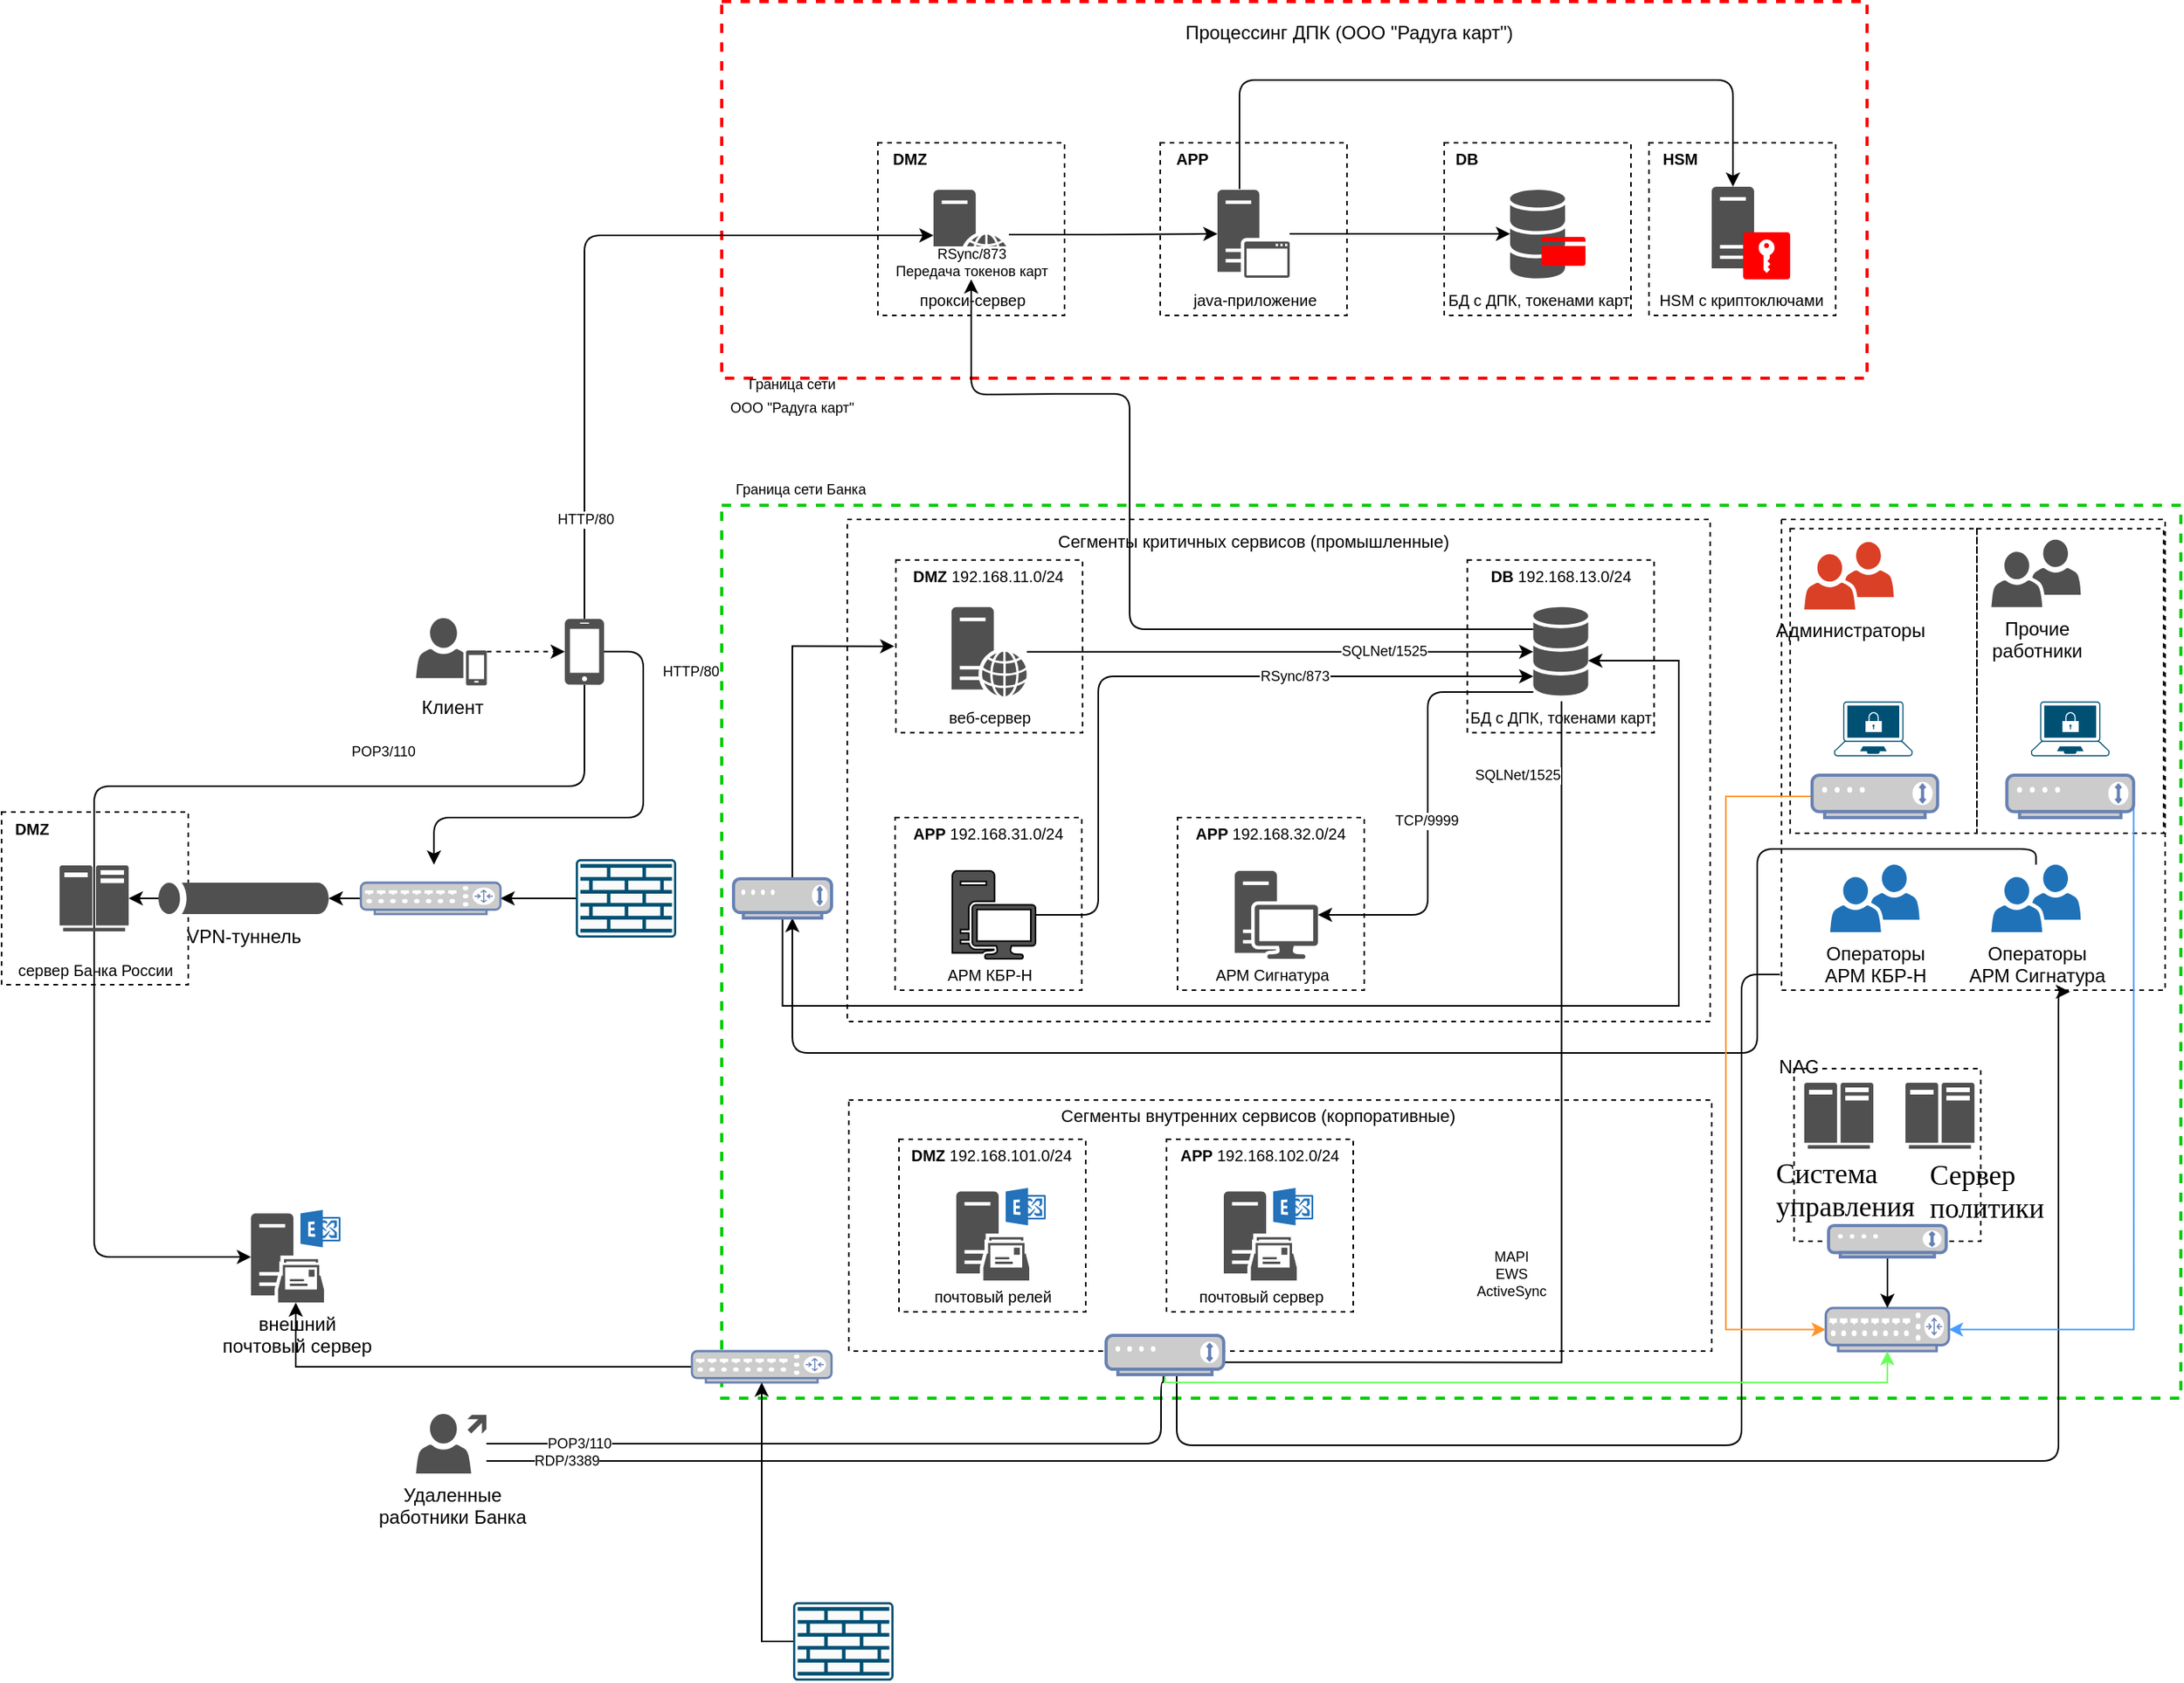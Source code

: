 <mxfile version="15.5.9" type="github">
  <diagram id="C5RBs43oDa-KdzZeNtuy" name="Page-1">
    <mxGraphModel dx="3856" dy="1363" grid="1" gridSize="10" guides="1" tooltips="1" connect="1" arrows="1" fold="1" page="1" pageScale="1" pageWidth="827" pageHeight="1169" math="0" shadow="0">
      <root>
        <mxCell id="WIyWlLk6GJQsqaUBKTNV-0" />
        <mxCell id="WIyWlLk6GJQsqaUBKTNV-1" parent="WIyWlLk6GJQsqaUBKTNV-0" />
        <mxCell id="H7vkgc4rldZ32Lxg7ZXF-4" value="" style="rounded=0;whiteSpace=wrap;html=1;fillColor=none;dashed=1;strokeWidth=1;perimeterSpacing=1;strokeColor=#000000;" vertex="1" parent="WIyWlLk6GJQsqaUBKTNV-1">
          <mxGeometry x="361" y="365.82" width="119" height="194.18" as="geometry" />
        </mxCell>
        <mxCell id="H7vkgc4rldZ32Lxg7ZXF-5" value="" style="rounded=0;whiteSpace=wrap;html=1;fillColor=none;dashed=1;strokeWidth=1;perimeterSpacing=1;strokeColor=#000000;" vertex="1" parent="WIyWlLk6GJQsqaUBKTNV-1">
          <mxGeometry x="480" y="365.82" width="119" height="194.18" as="geometry" />
        </mxCell>
        <mxCell id="5QetswFkg2Cd5uMD2sd_-127" value="" style="rounded=0;whiteSpace=wrap;html=1;fillColor=none;dashed=1;strokeWidth=1;perimeterSpacing=1;strokeColor=#000000;" parent="WIyWlLk6GJQsqaUBKTNV-1" vertex="1">
          <mxGeometry x="-779" y="546.5" width="119" height="110" as="geometry" />
        </mxCell>
        <mxCell id="5QetswFkg2Cd5uMD2sd_-2" value="" style="rounded=0;whiteSpace=wrap;html=1;fillColor=none;dashed=1;strokeWidth=2;perimeterSpacing=1;strokeColor=#00CC00;" parent="WIyWlLk6GJQsqaUBKTNV-1" vertex="1">
          <mxGeometry x="-320" y="351" width="930" height="569" as="geometry" />
        </mxCell>
        <mxCell id="5QetswFkg2Cd5uMD2sd_-75" value="" style="rounded=0;whiteSpace=wrap;html=1;fillColor=none;dashed=1;strokeWidth=1;perimeterSpacing=1;strokeColor=#000000;" parent="WIyWlLk6GJQsqaUBKTNV-1" vertex="1">
          <mxGeometry x="355.45" y="360" width="244.55" height="300" as="geometry" />
        </mxCell>
        <mxCell id="5QetswFkg2Cd5uMD2sd_-124" value="" style="rounded=0;whiteSpace=wrap;html=1;fillColor=none;dashed=1;strokeWidth=1;perimeterSpacing=1;strokeColor=#000000;" parent="WIyWlLk6GJQsqaUBKTNV-1" vertex="1">
          <mxGeometry x="-239" y="730" width="550" height="160" as="geometry" />
        </mxCell>
        <mxCell id="5QetswFkg2Cd5uMD2sd_-123" value="" style="rounded=0;whiteSpace=wrap;html=1;fillColor=none;dashed=1;strokeWidth=1;perimeterSpacing=1;strokeColor=#000000;" parent="WIyWlLk6GJQsqaUBKTNV-1" vertex="1">
          <mxGeometry x="-240" y="360" width="550" height="320" as="geometry" />
        </mxCell>
        <mxCell id="5QetswFkg2Cd5uMD2sd_-97" value="" style="rounded=0;whiteSpace=wrap;html=1;fillColor=none;dashed=1;strokeWidth=1;perimeterSpacing=1;strokeColor=#000000;" parent="WIyWlLk6GJQsqaUBKTNV-1" vertex="1">
          <mxGeometry x="-209.5" y="550" width="119" height="110" as="geometry" />
        </mxCell>
        <mxCell id="5QetswFkg2Cd5uMD2sd_-0" value="" style="rounded=0;whiteSpace=wrap;html=1;fillColor=none;dashed=1;strokeWidth=2;perimeterSpacing=1;strokeColor=#FF0000;" parent="WIyWlLk6GJQsqaUBKTNV-1" vertex="1">
          <mxGeometry x="-320" y="30" width="730" height="240" as="geometry" />
        </mxCell>
        <mxCell id="5QetswFkg2Cd5uMD2sd_-38" style="edgeStyle=orthogonalEdgeStyle;rounded=1;orthogonalLoop=1;jettySize=auto;html=1;startArrow=none;startFill=0;endArrow=classic;endFill=1;strokeWidth=1;" parent="WIyWlLk6GJQsqaUBKTNV-1" source="5QetswFkg2Cd5uMD2sd_-12" target="5QetswFkg2Cd5uMD2sd_-13" edge="1">
          <mxGeometry relative="1" as="geometry" />
        </mxCell>
        <mxCell id="5QetswFkg2Cd5uMD2sd_-3" value="" style="rounded=0;whiteSpace=wrap;html=1;fillColor=none;dashed=1;strokeWidth=1;perimeterSpacing=1;strokeColor=#000000;" parent="WIyWlLk6GJQsqaUBKTNV-1" vertex="1">
          <mxGeometry x="-220.5" y="120" width="119" height="110" as="geometry" />
        </mxCell>
        <mxCell id="5QetswFkg2Cd5uMD2sd_-35" style="edgeStyle=orthogonalEdgeStyle;rounded=1;orthogonalLoop=1;jettySize=auto;html=1;strokeWidth=1;" parent="WIyWlLk6GJQsqaUBKTNV-1" target="5QetswFkg2Cd5uMD2sd_-20" edge="1">
          <mxGeometry relative="1" as="geometry">
            <mxPoint x="10" y="148" as="sourcePoint" />
            <Array as="points">
              <mxPoint x="10" y="150" />
              <mxPoint x="10" y="80" />
              <mxPoint x="325" y="80" />
            </Array>
          </mxGeometry>
        </mxCell>
        <mxCell id="5QetswFkg2Cd5uMD2sd_-5" value="" style="rounded=0;whiteSpace=wrap;html=1;fillColor=none;dashed=1;strokeWidth=1;perimeterSpacing=1;strokeColor=#000000;" parent="WIyWlLk6GJQsqaUBKTNV-1" vertex="1">
          <mxGeometry x="-40.5" y="120" width="119" height="110" as="geometry" />
        </mxCell>
        <mxCell id="5QetswFkg2Cd5uMD2sd_-6" value="" style="rounded=0;whiteSpace=wrap;html=1;fillColor=none;dashed=1;strokeWidth=1;perimeterSpacing=1;strokeColor=#000000;" parent="WIyWlLk6GJQsqaUBKTNV-1" vertex="1">
          <mxGeometry x="140.5" y="120" width="119" height="110" as="geometry" />
        </mxCell>
        <mxCell id="5QetswFkg2Cd5uMD2sd_-7" value="" style="rounded=0;whiteSpace=wrap;html=1;fillColor=none;dashed=1;strokeWidth=1;perimeterSpacing=1;strokeColor=#000000;" parent="WIyWlLk6GJQsqaUBKTNV-1" vertex="1">
          <mxGeometry x="271" y="120" width="119" height="110" as="geometry" />
        </mxCell>
        <mxCell id="5QetswFkg2Cd5uMD2sd_-8" value="Процессинг ДПК (ООО &quot;Радуга карт&quot;)" style="text;html=1;strokeColor=none;fillColor=none;align=center;verticalAlign=middle;whiteSpace=wrap;rounded=0;dashed=1;" parent="WIyWlLk6GJQsqaUBKTNV-1" vertex="1">
          <mxGeometry x="-80" y="40" width="320" height="20" as="geometry" />
        </mxCell>
        <mxCell id="5QetswFkg2Cd5uMD2sd_-36" style="edgeStyle=orthogonalEdgeStyle;rounded=1;orthogonalLoop=1;jettySize=auto;html=1;strokeWidth=1;startArrow=classic;startFill=1;endArrow=none;endFill=0;" parent="WIyWlLk6GJQsqaUBKTNV-1" source="5QetswFkg2Cd5uMD2sd_-11" edge="1">
          <mxGeometry relative="1" as="geometry">
            <mxPoint x="42" y="178" as="targetPoint" />
          </mxGeometry>
        </mxCell>
        <mxCell id="5QetswFkg2Cd5uMD2sd_-12" value="" style="pointerEvents=1;shadow=0;dashed=0;html=1;strokeColor=none;fillColor=#505050;labelPosition=center;verticalLabelPosition=bottom;verticalAlign=top;outlineConnect=0;align=center;shape=mxgraph.office.servers.web_server;" parent="WIyWlLk6GJQsqaUBKTNV-1" vertex="1">
          <mxGeometry x="-185" y="150" width="48" height="57" as="geometry" />
        </mxCell>
        <mxCell id="5QetswFkg2Cd5uMD2sd_-39" style="edgeStyle=orthogonalEdgeStyle;rounded=1;orthogonalLoop=1;jettySize=auto;html=1;startArrow=none;startFill=0;endArrow=classic;endFill=1;strokeWidth=1;" parent="WIyWlLk6GJQsqaUBKTNV-1" source="5QetswFkg2Cd5uMD2sd_-14" target="5QetswFkg2Cd5uMD2sd_-12" edge="1">
          <mxGeometry relative="1" as="geometry">
            <Array as="points">
              <mxPoint x="-407" y="179" />
            </Array>
          </mxGeometry>
        </mxCell>
        <mxCell id="5QetswFkg2Cd5uMD2sd_-131" value="HTTP/80" style="text;html=1;align=center;verticalAlign=middle;resizable=0;points=[];labelBackgroundColor=#ffffff;fontSize=9;" parent="5QetswFkg2Cd5uMD2sd_-39" vertex="1" connectable="0">
          <mxGeometry x="-0.257" y="1" relative="1" as="geometry">
            <mxPoint x="1.07" y="109.54" as="offset" />
          </mxGeometry>
        </mxCell>
        <mxCell id="5QetswFkg2Cd5uMD2sd_-89" style="edgeStyle=orthogonalEdgeStyle;rounded=1;orthogonalLoop=1;jettySize=auto;html=1;startArrow=none;startFill=0;endArrow=classic;endFill=1;strokeWidth=1;" parent="WIyWlLk6GJQsqaUBKTNV-1" source="5QetswFkg2Cd5uMD2sd_-14" target="5QetswFkg2Cd5uMD2sd_-72" edge="1">
          <mxGeometry relative="1" as="geometry">
            <Array as="points">
              <mxPoint x="-407" y="530" />
              <mxPoint x="-720" y="530" />
              <mxPoint x="-720" y="830" />
            </Array>
          </mxGeometry>
        </mxCell>
        <mxCell id="5QetswFkg2Cd5uMD2sd_-133" value="POP3/110" style="text;html=1;align=center;verticalAlign=middle;resizable=0;points=[];labelBackgroundColor=#ffffff;fontSize=9;" parent="5QetswFkg2Cd5uMD2sd_-89" vertex="1" connectable="0">
          <mxGeometry x="-0.015" y="3" relative="1" as="geometry">
            <mxPoint x="180.5" y="-28.11" as="offset" />
          </mxGeometry>
        </mxCell>
        <mxCell id="5QetswFkg2Cd5uMD2sd_-90" style="edgeStyle=orthogonalEdgeStyle;rounded=1;orthogonalLoop=1;jettySize=auto;html=1;startArrow=none;startFill=0;endArrow=classic;endFill=1;strokeWidth=1;" parent="WIyWlLk6GJQsqaUBKTNV-1" source="5QetswFkg2Cd5uMD2sd_-14" edge="1">
          <mxGeometry relative="1" as="geometry">
            <mxPoint x="-503.429" y="580" as="targetPoint" />
            <Array as="points">
              <mxPoint x="-370" y="444" />
              <mxPoint x="-370" y="550" />
              <mxPoint x="-503" y="550" />
            </Array>
          </mxGeometry>
        </mxCell>
        <mxCell id="5QetswFkg2Cd5uMD2sd_-132" value="HTTP/80" style="text;html=1;align=center;verticalAlign=middle;resizable=0;points=[];labelBackgroundColor=#ffffff;fontSize=9;" parent="5QetswFkg2Cd5uMD2sd_-90" vertex="1" connectable="0">
          <mxGeometry x="-0.745" y="3" relative="1" as="geometry">
            <mxPoint x="26.43" y="-0.5" as="offset" />
          </mxGeometry>
        </mxCell>
        <mxCell id="5QetswFkg2Cd5uMD2sd_-14" value="" style="pointerEvents=1;shadow=0;dashed=0;html=1;strokeColor=none;fillColor=#505050;labelPosition=center;verticalLabelPosition=bottom;verticalAlign=top;outlineConnect=0;align=center;shape=mxgraph.office.devices.cell_phone_iphone_standalone;" parent="WIyWlLk6GJQsqaUBKTNV-1" vertex="1">
          <mxGeometry x="-420" y="423.32" width="25" height="42" as="geometry" />
        </mxCell>
        <mxCell id="5QetswFkg2Cd5uMD2sd_-22" value="" style="group" parent="WIyWlLk6GJQsqaUBKTNV-1" vertex="1" connectable="0">
          <mxGeometry x="311" y="148" width="50" height="59" as="geometry" />
        </mxCell>
        <mxCell id="5QetswFkg2Cd5uMD2sd_-20" value="" style="pointerEvents=1;shadow=0;dashed=0;html=1;strokeColor=none;fillColor=#505050;labelPosition=center;verticalLabelPosition=bottom;verticalAlign=top;outlineConnect=0;align=center;shape=mxgraph.office.servers.server_generic;" parent="5QetswFkg2Cd5uMD2sd_-22" vertex="1">
          <mxGeometry width="27" height="52" as="geometry" />
        </mxCell>
        <mxCell id="5QetswFkg2Cd5uMD2sd_-21" value="" style="pointerEvents=1;shadow=0;dashed=0;html=1;strokeColor=none;fillColor=#FF0000;labelPosition=center;verticalLabelPosition=bottom;verticalAlign=top;outlineConnect=0;align=center;shape=mxgraph.office.security.management_role;" parent="5QetswFkg2Cd5uMD2sd_-22" vertex="1">
          <mxGeometry x="20" y="29" width="30" height="30" as="geometry" />
        </mxCell>
        <mxCell id="5QetswFkg2Cd5uMD2sd_-23" value="&lt;font style=&quot;font-size: 9px&quot;&gt;Граница сети&lt;br&gt;ООО &quot;Радуга карт&quot;&lt;/font&gt;" style="text;html=1;strokeColor=none;fillColor=none;align=center;verticalAlign=middle;whiteSpace=wrap;rounded=0;dashed=1;" parent="WIyWlLk6GJQsqaUBKTNV-1" vertex="1">
          <mxGeometry x="-350" y="260" width="150" height="40" as="geometry" />
        </mxCell>
        <mxCell id="5QetswFkg2Cd5uMD2sd_-24" value="&lt;font style=&quot;font-size: 9px&quot;&gt;Граница сети Банка&lt;br&gt;&lt;/font&gt;" style="text;html=1;strokeColor=none;fillColor=none;align=center;verticalAlign=middle;whiteSpace=wrap;rounded=0;dashed=1;" parent="WIyWlLk6GJQsqaUBKTNV-1" vertex="1">
          <mxGeometry x="-350" y="320" width="161" height="40" as="geometry" />
        </mxCell>
        <mxCell id="5QetswFkg2Cd5uMD2sd_-25" value="&lt;font style=&quot;font-size: 10px&quot;&gt;&lt;b&gt;DMZ&lt;/b&gt;&lt;/font&gt;" style="text;html=1;strokeColor=none;fillColor=none;align=center;verticalAlign=middle;whiteSpace=wrap;rounded=0;dashed=1;" parent="WIyWlLk6GJQsqaUBKTNV-1" vertex="1">
          <mxGeometry x="-221.5" y="120" width="41.5" height="20" as="geometry" />
        </mxCell>
        <mxCell id="5QetswFkg2Cd5uMD2sd_-28" value="&lt;font style=&quot;font-size: 10px&quot;&gt;&lt;b&gt;APP&lt;/b&gt;&lt;/font&gt;" style="text;html=1;strokeColor=none;fillColor=none;align=center;verticalAlign=middle;whiteSpace=wrap;rounded=0;dashed=1;" parent="WIyWlLk6GJQsqaUBKTNV-1" vertex="1">
          <mxGeometry x="-41.5" y="120" width="41.5" height="20" as="geometry" />
        </mxCell>
        <mxCell id="5QetswFkg2Cd5uMD2sd_-29" value="&lt;font style=&quot;font-size: 10px&quot;&gt;&lt;b&gt;DB&lt;/b&gt;&lt;/font&gt;" style="text;html=1;strokeColor=none;fillColor=none;align=center;verticalAlign=middle;whiteSpace=wrap;rounded=0;dashed=1;" parent="WIyWlLk6GJQsqaUBKTNV-1" vertex="1">
          <mxGeometry x="140" y="120" width="30" height="20" as="geometry" />
        </mxCell>
        <mxCell id="5QetswFkg2Cd5uMD2sd_-30" value="&lt;font style=&quot;font-size: 10px&quot;&gt;&lt;b&gt;HSM&lt;/b&gt;&lt;/font&gt;" style="text;html=1;strokeColor=none;fillColor=none;align=center;verticalAlign=middle;whiteSpace=wrap;rounded=0;dashed=1;" parent="WIyWlLk6GJQsqaUBKTNV-1" vertex="1">
          <mxGeometry x="270.5" y="120" width="39.5" height="20" as="geometry" />
        </mxCell>
        <mxCell id="5QetswFkg2Cd5uMD2sd_-31" value="&lt;span style=&quot;font-size: 10px&quot;&gt;прокси-сервер&lt;/span&gt;" style="text;html=1;strokeColor=none;fillColor=none;align=center;verticalAlign=middle;whiteSpace=wrap;rounded=0;dashed=1;" parent="WIyWlLk6GJQsqaUBKTNV-1" vertex="1">
          <mxGeometry x="-220.5" y="210" width="120" height="20" as="geometry" />
        </mxCell>
        <mxCell id="5QetswFkg2Cd5uMD2sd_-32" value="&lt;span style=&quot;font-size: 10px&quot;&gt;java-приложение&lt;/span&gt;" style="text;html=1;strokeColor=none;fillColor=none;align=center;verticalAlign=middle;whiteSpace=wrap;rounded=0;dashed=1;" parent="WIyWlLk6GJQsqaUBKTNV-1" vertex="1">
          <mxGeometry x="-40.5" y="210" width="120" height="20" as="geometry" />
        </mxCell>
        <mxCell id="5QetswFkg2Cd5uMD2sd_-33" value="&lt;span style=&quot;font-size: 10px&quot;&gt;БД с ДПК, токенами карт&lt;/span&gt;" style="text;html=1;strokeColor=none;fillColor=none;align=center;verticalAlign=middle;whiteSpace=wrap;rounded=0;dashed=1;" parent="WIyWlLk6GJQsqaUBKTNV-1" vertex="1">
          <mxGeometry x="140.5" y="210" width="120" height="20" as="geometry" />
        </mxCell>
        <mxCell id="5QetswFkg2Cd5uMD2sd_-34" value="&lt;span style=&quot;font-size: 10px&quot;&gt;HSM с криптоключами&lt;/span&gt;" style="text;html=1;strokeColor=none;fillColor=none;align=center;verticalAlign=middle;whiteSpace=wrap;rounded=0;dashed=1;" parent="WIyWlLk6GJQsqaUBKTNV-1" vertex="1">
          <mxGeometry x="270" y="210" width="120" height="20" as="geometry" />
        </mxCell>
        <mxCell id="5QetswFkg2Cd5uMD2sd_-13" value="" style="pointerEvents=1;shadow=0;dashed=0;html=1;strokeColor=none;fillColor=#505050;labelPosition=center;verticalLabelPosition=bottom;verticalAlign=top;outlineConnect=0;align=center;shape=mxgraph.office.servers.application_server;" parent="WIyWlLk6GJQsqaUBKTNV-1" vertex="1">
          <mxGeometry x="-4" y="150" width="46" height="56" as="geometry" />
        </mxCell>
        <mxCell id="5QetswFkg2Cd5uMD2sd_-41" style="edgeStyle=orthogonalEdgeStyle;rounded=1;orthogonalLoop=1;jettySize=auto;html=1;startArrow=none;startFill=0;endArrow=classic;endFill=1;strokeWidth=1;dashed=1;" parent="WIyWlLk6GJQsqaUBKTNV-1" source="5QetswFkg2Cd5uMD2sd_-135" target="5QetswFkg2Cd5uMD2sd_-14" edge="1">
          <mxGeometry relative="1" as="geometry">
            <mxPoint x="-470.0" y="444.32" as="sourcePoint" />
          </mxGeometry>
        </mxCell>
        <mxCell id="5QetswFkg2Cd5uMD2sd_-42" value="" style="rounded=0;whiteSpace=wrap;html=1;fillColor=none;dashed=1;strokeWidth=1;perimeterSpacing=1;strokeColor=#000000;" parent="WIyWlLk6GJQsqaUBKTNV-1" vertex="1">
          <mxGeometry x="155.25" y="385.82" width="119" height="110" as="geometry" />
        </mxCell>
        <mxCell id="5QetswFkg2Cd5uMD2sd_-91" style="edgeStyle=orthogonalEdgeStyle;rounded=1;orthogonalLoop=1;jettySize=auto;html=1;startArrow=classic;startFill=1;endArrow=none;endFill=0;strokeWidth=1;" parent="WIyWlLk6GJQsqaUBKTNV-1" source="5QetswFkg2Cd5uMD2sd_-43" target="5QetswFkg2Cd5uMD2sd_-47" edge="1">
          <mxGeometry relative="1" as="geometry" />
        </mxCell>
        <mxCell id="5QetswFkg2Cd5uMD2sd_-143" value="SQLNet/1525" style="text;html=1;align=center;verticalAlign=middle;resizable=0;points=[];labelBackgroundColor=#ffffff;fontSize=9;" parent="5QetswFkg2Cd5uMD2sd_-91" vertex="1" connectable="0">
          <mxGeometry x="-0.404" y="-1" relative="1" as="geometry">
            <mxPoint as="offset" />
          </mxGeometry>
        </mxCell>
        <mxCell id="5QetswFkg2Cd5uMD2sd_-92" style="edgeStyle=orthogonalEdgeStyle;rounded=1;orthogonalLoop=1;jettySize=auto;html=1;startArrow=none;startFill=0;endArrow=classic;endFill=1;strokeWidth=1;" parent="WIyWlLk6GJQsqaUBKTNV-1" target="5QetswFkg2Cd5uMD2sd_-12" edge="1">
          <mxGeometry relative="1" as="geometry">
            <Array as="points" />
            <mxPoint x="-104.55" y="280.0" as="sourcePoint" />
          </mxGeometry>
        </mxCell>
        <mxCell id="5QetswFkg2Cd5uMD2sd_-150" value="RSync/873&lt;br&gt;Передача токенов карт" style="text;html=1;align=center;verticalAlign=middle;resizable=0;points=[];labelBackgroundColor=#ffffff;fontSize=9;" parent="5QetswFkg2Cd5uMD2sd_-92" vertex="1" connectable="0">
          <mxGeometry x="0.407" y="-1" relative="1" as="geometry">
            <mxPoint x="-1" y="-50" as="offset" />
          </mxGeometry>
        </mxCell>
        <mxCell id="5QetswFkg2Cd5uMD2sd_-43" value="" style="shadow=0;dashed=0;html=1;strokeColor=none;fillColor=#505050;labelPosition=center;verticalLabelPosition=bottom;verticalAlign=top;outlineConnect=0;align=center;shape=mxgraph.office.databases.database_mini_3;" parent="WIyWlLk6GJQsqaUBKTNV-1" vertex="1">
          <mxGeometry x="197.25" y="415.82" width="35" height="57" as="geometry" />
        </mxCell>
        <mxCell id="5QetswFkg2Cd5uMD2sd_-44" value="&lt;font style=&quot;font-size: 10px&quot;&gt;&lt;b&gt;DB&lt;/b&gt; 192.168.13.0/24&lt;/font&gt;" style="text;html=1;strokeColor=none;fillColor=none;align=center;verticalAlign=middle;whiteSpace=wrap;rounded=0;dashed=1;" parent="WIyWlLk6GJQsqaUBKTNV-1" vertex="1">
          <mxGeometry x="154.75" y="385.82" width="120" height="20" as="geometry" />
        </mxCell>
        <mxCell id="H7vkgc4rldZ32Lxg7ZXF-24" style="edgeStyle=orthogonalEdgeStyle;rounded=0;orthogonalLoop=1;jettySize=auto;html=1;exitX=0.5;exitY=0;exitDx=0;exitDy=0;entryX=0.395;entryY=1.038;entryDx=0;entryDy=0;entryPerimeter=0;" edge="1" parent="WIyWlLk6GJQsqaUBKTNV-1" source="5QetswFkg2Cd5uMD2sd_-45" target="5QetswFkg2Cd5uMD2sd_-124">
          <mxGeometry relative="1" as="geometry">
            <Array as="points">
              <mxPoint x="215" y="897" />
            </Array>
          </mxGeometry>
        </mxCell>
        <mxCell id="5QetswFkg2Cd5uMD2sd_-45" value="&lt;span style=&quot;font-size: 10px&quot;&gt;БД с ДПК, токенами карт&lt;/span&gt;" style="text;html=1;strokeColor=none;fillColor=none;align=center;verticalAlign=middle;whiteSpace=wrap;rounded=0;dashed=1;" parent="WIyWlLk6GJQsqaUBKTNV-1" vertex="1">
          <mxGeometry x="155.25" y="475.82" width="120" height="20" as="geometry" />
        </mxCell>
        <mxCell id="5QetswFkg2Cd5uMD2sd_-46" value="" style="rounded=0;whiteSpace=wrap;html=1;fillColor=none;dashed=1;strokeWidth=1;perimeterSpacing=1;strokeColor=#000000;" parent="WIyWlLk6GJQsqaUBKTNV-1" vertex="1">
          <mxGeometry x="-209" y="385.82" width="119" height="110" as="geometry" />
        </mxCell>
        <mxCell id="5QetswFkg2Cd5uMD2sd_-47" value="" style="pointerEvents=1;shadow=0;dashed=0;html=1;strokeColor=none;fillColor=#505050;labelPosition=center;verticalLabelPosition=bottom;verticalAlign=top;outlineConnect=0;align=center;shape=mxgraph.office.servers.web_server;" parent="WIyWlLk6GJQsqaUBKTNV-1" vertex="1">
          <mxGeometry x="-173.5" y="415.82" width="48" height="57" as="geometry" />
        </mxCell>
        <mxCell id="5QetswFkg2Cd5uMD2sd_-48" value="&lt;font style=&quot;font-size: 10px&quot;&gt;&lt;b&gt;DMZ&lt;/b&gt; 192.168.11.0/24&lt;/font&gt;" style="text;html=1;strokeColor=none;fillColor=none;align=center;verticalAlign=middle;whiteSpace=wrap;rounded=0;dashed=1;" parent="WIyWlLk6GJQsqaUBKTNV-1" vertex="1">
          <mxGeometry x="-210" y="385.82" width="120" height="20" as="geometry" />
        </mxCell>
        <mxCell id="5QetswFkg2Cd5uMD2sd_-49" value="&lt;span style=&quot;font-size: 10px&quot;&gt;веб-сервер&lt;/span&gt;" style="text;html=1;strokeColor=none;fillColor=none;align=center;verticalAlign=middle;whiteSpace=wrap;rounded=0;dashed=1;" parent="WIyWlLk6GJQsqaUBKTNV-1" vertex="1">
          <mxGeometry x="-209" y="475.82" width="120" height="20" as="geometry" />
        </mxCell>
        <mxCell id="5QetswFkg2Cd5uMD2sd_-50" value="" style="rounded=0;whiteSpace=wrap;html=1;fillColor=none;dashed=1;strokeWidth=1;perimeterSpacing=1;strokeColor=#000000;" parent="WIyWlLk6GJQsqaUBKTNV-1" vertex="1">
          <mxGeometry x="-207" y="755" width="119" height="110" as="geometry" />
        </mxCell>
        <mxCell id="5QetswFkg2Cd5uMD2sd_-52" value="&lt;font style=&quot;font-size: 10px&quot;&gt;&lt;b&gt;DMZ&lt;/b&gt; 192.168.101.0/24&lt;/font&gt;" style="text;html=1;strokeColor=none;fillColor=none;align=center;verticalAlign=middle;whiteSpace=wrap;rounded=0;dashed=1;" parent="WIyWlLk6GJQsqaUBKTNV-1" vertex="1">
          <mxGeometry x="-208" y="755" width="120" height="20" as="geometry" />
        </mxCell>
        <mxCell id="5QetswFkg2Cd5uMD2sd_-53" value="&lt;span style=&quot;font-size: 10px&quot;&gt;почтовый релей&lt;/span&gt;" style="text;html=1;strokeColor=none;fillColor=none;align=center;verticalAlign=middle;whiteSpace=wrap;rounded=0;dashed=1;" parent="WIyWlLk6GJQsqaUBKTNV-1" vertex="1">
          <mxGeometry x="-207" y="845" width="120" height="20" as="geometry" />
        </mxCell>
        <mxCell id="5QetswFkg2Cd5uMD2sd_-63" value="" style="group" parent="WIyWlLk6GJQsqaUBKTNV-1" vertex="1" connectable="0">
          <mxGeometry x="182.5" y="150" width="48.03" height="57" as="geometry" />
        </mxCell>
        <mxCell id="5QetswFkg2Cd5uMD2sd_-11" value="" style="shadow=0;dashed=0;html=1;strokeColor=none;fillColor=#505050;labelPosition=center;verticalLabelPosition=bottom;verticalAlign=top;outlineConnect=0;align=center;shape=mxgraph.office.databases.database_mini_3;" parent="5QetswFkg2Cd5uMD2sd_-63" vertex="1">
          <mxGeometry width="35" height="57" as="geometry" />
        </mxCell>
        <mxCell id="5QetswFkg2Cd5uMD2sd_-60" value="" style="pointerEvents=1;shadow=0;dashed=0;html=1;strokeColor=none;fillColor=#FF0000;labelPosition=center;verticalLabelPosition=bottom;verticalAlign=top;outlineConnect=0;align=center;shape=mxgraph.office.concepts.credit_card;" parent="5QetswFkg2Cd5uMD2sd_-63" vertex="1">
          <mxGeometry x="20" y="30" width="28.03" height="18.35" as="geometry" />
        </mxCell>
        <mxCell id="5QetswFkg2Cd5uMD2sd_-66" value="" style="pointerEvents=1;shadow=0;dashed=0;html=1;strokeColor=none;fillColor=#505050;labelPosition=center;verticalLabelPosition=bottom;verticalAlign=top;outlineConnect=0;align=center;shape=mxgraph.office.servers.exchange_mailbox_server;labelBackgroundColor=none;" parent="WIyWlLk6GJQsqaUBKTNV-1" vertex="1">
          <mxGeometry x="-170.5" y="786" width="57" height="59" as="geometry" />
        </mxCell>
        <mxCell id="5QetswFkg2Cd5uMD2sd_-68" value="" style="rounded=0;whiteSpace=wrap;html=1;fillColor=none;dashed=1;strokeWidth=1;perimeterSpacing=1;strokeColor=#000000;" parent="WIyWlLk6GJQsqaUBKTNV-1" vertex="1">
          <mxGeometry x="-36.5" y="755" width="119" height="110" as="geometry" />
        </mxCell>
        <mxCell id="5QetswFkg2Cd5uMD2sd_-69" value="&lt;font style=&quot;font-size: 10px&quot;&gt;&lt;b&gt;APP&lt;/b&gt; 192.168.102.0/24&lt;/font&gt;" style="text;html=1;strokeColor=none;fillColor=none;align=center;verticalAlign=middle;whiteSpace=wrap;rounded=0;dashed=1;" parent="WIyWlLk6GJQsqaUBKTNV-1" vertex="1">
          <mxGeometry x="-37.5" y="755" width="120" height="20" as="geometry" />
        </mxCell>
        <mxCell id="5QetswFkg2Cd5uMD2sd_-70" value="&lt;span style=&quot;font-size: 10px&quot;&gt;почтовый сервер&lt;/span&gt;" style="text;html=1;strokeColor=none;fillColor=none;align=center;verticalAlign=middle;whiteSpace=wrap;rounded=0;dashed=1;" parent="WIyWlLk6GJQsqaUBKTNV-1" vertex="1">
          <mxGeometry x="-36.5" y="845" width="120" height="20" as="geometry" />
        </mxCell>
        <mxCell id="5QetswFkg2Cd5uMD2sd_-71" value="" style="pointerEvents=1;shadow=0;dashed=0;html=1;strokeColor=none;fillColor=#505050;labelPosition=center;verticalLabelPosition=bottom;verticalAlign=top;outlineConnect=0;align=center;shape=mxgraph.office.servers.exchange_mailbox_server;labelBackgroundColor=none;" parent="WIyWlLk6GJQsqaUBKTNV-1" vertex="1">
          <mxGeometry y="786" width="57" height="59" as="geometry" />
        </mxCell>
        <mxCell id="5QetswFkg2Cd5uMD2sd_-72" value="внешний&lt;br&gt;почтовый сервер" style="pointerEvents=1;shadow=0;dashed=0;html=1;strokeColor=none;fillColor=#505050;labelPosition=center;verticalLabelPosition=bottom;verticalAlign=top;outlineConnect=0;align=center;shape=mxgraph.office.servers.exchange_mailbox_server;labelBackgroundColor=none;" parent="WIyWlLk6GJQsqaUBKTNV-1" vertex="1">
          <mxGeometry x="-620" y="800" width="57" height="59" as="geometry" />
        </mxCell>
        <mxCell id="5QetswFkg2Cd5uMD2sd_-122" style="edgeStyle=orthogonalEdgeStyle;rounded=1;orthogonalLoop=1;jettySize=auto;html=1;startArrow=none;startFill=0;endArrow=classic;endFill=1;strokeWidth=1;" parent="WIyWlLk6GJQsqaUBKTNV-1" source="5QetswFkg2Cd5uMD2sd_-73" target="5QetswFkg2Cd5uMD2sd_-43" edge="1">
          <mxGeometry relative="1" as="geometry">
            <mxPoint x="190" y="458" as="targetPoint" />
            <Array as="points">
              <mxPoint x="-80" y="612" />
              <mxPoint x="-80" y="460" />
            </Array>
          </mxGeometry>
        </mxCell>
        <mxCell id="5QetswFkg2Cd5uMD2sd_-73" value="" style="pointerEvents=1;shadow=0;dashed=0;html=1;strokeColor=#000000;fillColor=#505050;labelPosition=center;verticalLabelPosition=bottom;verticalAlign=top;outlineConnect=0;align=center;shape=mxgraph.office.devices.workstation;labelBackgroundColor=none;" parent="WIyWlLk6GJQsqaUBKTNV-1" vertex="1">
          <mxGeometry x="-173" y="584" width="53" height="56" as="geometry" />
        </mxCell>
        <mxCell id="5QetswFkg2Cd5uMD2sd_-114" style="edgeStyle=orthogonalEdgeStyle;rounded=1;orthogonalLoop=1;jettySize=auto;html=1;entryX=0.367;entryY=1.013;entryDx=0;entryDy=0;startArrow=none;startFill=0;endArrow=classic;endFill=1;strokeWidth=1;entryPerimeter=0;" parent="WIyWlLk6GJQsqaUBKTNV-1" source="5QetswFkg2Cd5uMD2sd_-75" target="5QetswFkg2Cd5uMD2sd_-124" edge="1">
          <mxGeometry relative="1" as="geometry">
            <Array as="points">
              <mxPoint x="330" y="650" />
              <mxPoint x="330" y="950" />
              <mxPoint x="-30" y="950" />
              <mxPoint x="-30" y="893" />
            </Array>
          </mxGeometry>
        </mxCell>
        <mxCell id="5QetswFkg2Cd5uMD2sd_-140" value="MAPI&lt;br&gt;EWS&lt;br&gt;ActiveSync" style="text;html=1;align=center;verticalAlign=middle;resizable=0;points=[];labelBackgroundColor=#ffffff;fontSize=9;" parent="5QetswFkg2Cd5uMD2sd_-114" vertex="1" connectable="0">
          <mxGeometry x="0.849" y="2" relative="1" as="geometry">
            <mxPoint x="214.37" y="-102" as="offset" />
          </mxGeometry>
        </mxCell>
        <mxCell id="5QetswFkg2Cd5uMD2sd_-80" value="Администраторы" style="pointerEvents=1;shadow=0;dashed=0;html=1;strokeColor=none;fillColor=#505050;labelPosition=center;verticalLabelPosition=bottom;verticalAlign=top;outlineConnect=0;align=center;shape=mxgraph.office.users.users_two;fillColor=#DA4026;labelBackgroundColor=none;" parent="WIyWlLk6GJQsqaUBKTNV-1" vertex="1">
          <mxGeometry x="370" y="374.32" width="57" height="43" as="geometry" />
        </mxCell>
        <mxCell id="5QetswFkg2Cd5uMD2sd_-83" value="Прочие&lt;br&gt;работники" style="pointerEvents=1;shadow=0;dashed=0;html=1;strokeColor=none;fillColor=#505050;labelPosition=center;verticalLabelPosition=bottom;verticalAlign=top;outlineConnect=0;align=center;shape=mxgraph.office.users.users_two;labelBackgroundColor=none;" parent="WIyWlLk6GJQsqaUBKTNV-1" vertex="1">
          <mxGeometry x="489.23" y="372.82" width="57" height="43" as="geometry" />
        </mxCell>
        <mxCell id="5QetswFkg2Cd5uMD2sd_-84" value="Операторы&lt;br&gt;АРМ КБР-Н" style="pointerEvents=1;shadow=0;dashed=0;html=1;strokeColor=none;fillColor=#505050;labelPosition=center;verticalLabelPosition=bottom;verticalAlign=top;outlineConnect=0;align=center;shape=mxgraph.office.users.users_two;fillColor=#2072B8;labelBackgroundColor=none;" parent="WIyWlLk6GJQsqaUBKTNV-1" vertex="1">
          <mxGeometry x="386.45" y="580" width="57" height="43" as="geometry" />
        </mxCell>
        <mxCell id="5QetswFkg2Cd5uMD2sd_-119" style="edgeStyle=orthogonalEdgeStyle;rounded=1;orthogonalLoop=1;jettySize=auto;html=1;startArrow=none;startFill=0;endArrow=classic;endFill=1;strokeWidth=1;" parent="WIyWlLk6GJQsqaUBKTNV-1" source="5QetswFkg2Cd5uMD2sd_-86" target="H7vkgc4rldZ32Lxg7ZXF-38" edge="1">
          <mxGeometry relative="1" as="geometry">
            <mxPoint x="240" y="437.647" as="targetPoint" />
            <Array as="points">
              <mxPoint x="518" y="570" />
              <mxPoint x="340" y="570" />
              <mxPoint x="340" y="700" />
              <mxPoint x="-275" y="700" />
            </Array>
          </mxGeometry>
        </mxCell>
        <mxCell id="5QetswFkg2Cd5uMD2sd_-137" value="SQLNet/1525" style="text;html=1;align=center;verticalAlign=middle;resizable=0;points=[];labelBackgroundColor=#ffffff;fontSize=9;" parent="5QetswFkg2Cd5uMD2sd_-119" vertex="1" connectable="0">
          <mxGeometry x="-0.721" relative="1" as="geometry">
            <mxPoint x="-199" y="-47" as="offset" />
          </mxGeometry>
        </mxCell>
        <mxCell id="5QetswFkg2Cd5uMD2sd_-86" value="Операторы&lt;br&gt;АРМ Сигнатура" style="pointerEvents=1;shadow=0;dashed=0;html=1;strokeColor=none;fillColor=#505050;labelPosition=center;verticalLabelPosition=bottom;verticalAlign=top;outlineConnect=0;align=center;shape=mxgraph.office.users.users_two;fillColor=#2072B8;labelBackgroundColor=none;" parent="WIyWlLk6GJQsqaUBKTNV-1" vertex="1">
          <mxGeometry x="489.23" y="580" width="57" height="43" as="geometry" />
        </mxCell>
        <mxCell id="5QetswFkg2Cd5uMD2sd_-96" style="edgeStyle=orthogonalEdgeStyle;rounded=1;orthogonalLoop=1;jettySize=auto;html=1;entryX=0.75;entryY=1;entryDx=0;entryDy=0;startArrow=none;startFill=0;endArrow=classic;endFill=1;strokeWidth=1;" parent="WIyWlLk6GJQsqaUBKTNV-1" source="5QetswFkg2Cd5uMD2sd_-95" target="5QetswFkg2Cd5uMD2sd_-75" edge="1">
          <mxGeometry relative="1" as="geometry">
            <Array as="points">
              <mxPoint x="532" y="960" />
            </Array>
          </mxGeometry>
        </mxCell>
        <mxCell id="5QetswFkg2Cd5uMD2sd_-139" value="RDP/3389" style="text;html=1;align=center;verticalAlign=middle;resizable=0;points=[];labelBackgroundColor=#ffffff;fontSize=9;" parent="5QetswFkg2Cd5uMD2sd_-96" vertex="1" connectable="0">
          <mxGeometry x="-0.961" y="2" relative="1" as="geometry">
            <mxPoint x="25" y="2" as="offset" />
          </mxGeometry>
        </mxCell>
        <mxCell id="5QetswFkg2Cd5uMD2sd_-145" style="edgeStyle=orthogonalEdgeStyle;rounded=1;orthogonalLoop=1;jettySize=auto;html=1;startArrow=none;startFill=0;endArrow=classic;endFill=1;strokeWidth=1;fontSize=9;entryX=0.365;entryY=1.011;entryDx=0;entryDy=0;entryPerimeter=0;" parent="WIyWlLk6GJQsqaUBKTNV-1" source="5QetswFkg2Cd5uMD2sd_-95" target="5QetswFkg2Cd5uMD2sd_-124" edge="1">
          <mxGeometry relative="1" as="geometry">
            <Array as="points">
              <mxPoint x="-40" y="949" />
              <mxPoint x="-40" y="910" />
              <mxPoint x="-38" y="910" />
            </Array>
            <mxPoint x="-40" y="961.667" as="targetPoint" />
          </mxGeometry>
        </mxCell>
        <mxCell id="5QetswFkg2Cd5uMD2sd_-146" value="POP3/110" style="text;html=1;align=center;verticalAlign=middle;resizable=0;points=[];labelBackgroundColor=#ffffff;fontSize=9;" parent="5QetswFkg2Cd5uMD2sd_-145" vertex="1" connectable="0">
          <mxGeometry x="-0.277" y="2" relative="1" as="geometry">
            <mxPoint x="-118" y="2" as="offset" />
          </mxGeometry>
        </mxCell>
        <mxCell id="5QetswFkg2Cd5uMD2sd_-95" value="Удаленные&lt;br&gt;работники Банка" style="pointerEvents=1;shadow=0;dashed=0;html=1;strokeColor=none;fillColor=#505050;labelPosition=center;verticalLabelPosition=bottom;verticalAlign=top;outlineConnect=0;align=center;shape=mxgraph.office.users.user_external;labelBackgroundColor=none;" parent="WIyWlLk6GJQsqaUBKTNV-1" vertex="1">
          <mxGeometry x="-514.84" y="930" width="44.84" height="38" as="geometry" />
        </mxCell>
        <mxCell id="5QetswFkg2Cd5uMD2sd_-98" value="&lt;font style=&quot;font-size: 10px&quot;&gt;&lt;b&gt;APP&lt;/b&gt; 192.168.31.0/24&lt;/font&gt;" style="text;html=1;strokeColor=none;fillColor=none;align=center;verticalAlign=middle;whiteSpace=wrap;rounded=0;dashed=1;" parent="WIyWlLk6GJQsqaUBKTNV-1" vertex="1">
          <mxGeometry x="-210.5" y="550" width="120" height="20" as="geometry" />
        </mxCell>
        <mxCell id="5QetswFkg2Cd5uMD2sd_-99" value="&lt;span style=&quot;font-size: 10px&quot;&gt;АРМ КБР-Н&lt;/span&gt;" style="text;html=1;strokeColor=none;fillColor=none;align=center;verticalAlign=middle;whiteSpace=wrap;rounded=0;dashed=1;" parent="WIyWlLk6GJQsqaUBKTNV-1" vertex="1">
          <mxGeometry x="-209.5" y="640" width="120" height="20" as="geometry" />
        </mxCell>
        <mxCell id="5QetswFkg2Cd5uMD2sd_-120" style="edgeStyle=orthogonalEdgeStyle;rounded=1;orthogonalLoop=1;jettySize=auto;html=1;startArrow=classic;startFill=1;endArrow=none;endFill=0;strokeWidth=1;" parent="WIyWlLk6GJQsqaUBKTNV-1" source="5QetswFkg2Cd5uMD2sd_-107" target="5QetswFkg2Cd5uMD2sd_-43" edge="1">
          <mxGeometry relative="1" as="geometry">
            <Array as="points">
              <mxPoint x="130" y="612" />
              <mxPoint x="130" y="470" />
            </Array>
          </mxGeometry>
        </mxCell>
        <mxCell id="5QetswFkg2Cd5uMD2sd_-138" value="RSync/873" style="text;html=1;align=center;verticalAlign=middle;resizable=0;points=[];labelBackgroundColor=#ffffff;fontSize=9;" parent="5QetswFkg2Cd5uMD2sd_-120" vertex="1" connectable="0">
          <mxGeometry x="-0.22" y="4" relative="1" as="geometry">
            <mxPoint x="-81" y="-113" as="offset" />
          </mxGeometry>
        </mxCell>
        <mxCell id="5QetswFkg2Cd5uMD2sd_-148" value="TCP/9999" style="text;html=1;align=center;verticalAlign=middle;resizable=0;points=[];labelBackgroundColor=#ffffff;fontSize=9;" parent="5QetswFkg2Cd5uMD2sd_-120" vertex="1" connectable="0">
          <mxGeometry x="-0.069" y="1" relative="1" as="geometry">
            <mxPoint as="offset" />
          </mxGeometry>
        </mxCell>
        <mxCell id="5QetswFkg2Cd5uMD2sd_-106" value="" style="rounded=0;whiteSpace=wrap;html=1;fillColor=none;dashed=1;strokeWidth=1;perimeterSpacing=1;strokeColor=#000000;" parent="WIyWlLk6GJQsqaUBKTNV-1" vertex="1">
          <mxGeometry x="-29.5" y="550" width="119" height="110" as="geometry" />
        </mxCell>
        <mxCell id="5QetswFkg2Cd5uMD2sd_-107" value="" style="pointerEvents=1;shadow=0;dashed=0;html=1;strokeColor=none;fillColor=#505050;labelPosition=center;verticalLabelPosition=bottom;verticalAlign=top;outlineConnect=0;align=center;shape=mxgraph.office.devices.workstation;labelBackgroundColor=none;" parent="WIyWlLk6GJQsqaUBKTNV-1" vertex="1">
          <mxGeometry x="7" y="584" width="53" height="56" as="geometry" />
        </mxCell>
        <mxCell id="5QetswFkg2Cd5uMD2sd_-108" value="&lt;font style=&quot;font-size: 10px&quot;&gt;&lt;b&gt;APP&lt;/b&gt; 192.168.32.0/24&lt;/font&gt;" style="text;html=1;strokeColor=none;fillColor=none;align=center;verticalAlign=middle;whiteSpace=wrap;rounded=0;dashed=1;" parent="WIyWlLk6GJQsqaUBKTNV-1" vertex="1">
          <mxGeometry x="-30.5" y="550" width="120" height="20" as="geometry" />
        </mxCell>
        <mxCell id="5QetswFkg2Cd5uMD2sd_-109" value="&lt;span style=&quot;font-size: 10px&quot;&gt;АРМ Сигнатура&lt;/span&gt;" style="text;html=1;strokeColor=none;fillColor=none;align=center;verticalAlign=middle;whiteSpace=wrap;rounded=0;dashed=1;" parent="WIyWlLk6GJQsqaUBKTNV-1" vertex="1">
          <mxGeometry x="-29.5" y="640" width="120" height="20" as="geometry" />
        </mxCell>
        <mxCell id="5QetswFkg2Cd5uMD2sd_-111" value="" style="pointerEvents=1;shadow=0;dashed=0;html=1;strokeColor=none;fillColor=#505050;labelPosition=center;verticalLabelPosition=bottom;verticalAlign=top;outlineConnect=0;align=center;shape=mxgraph.office.servers.mainframe_host;labelBackgroundColor=none;" parent="WIyWlLk6GJQsqaUBKTNV-1" vertex="1">
          <mxGeometry x="-742" y="580.5" width="44" height="42" as="geometry" />
        </mxCell>
        <mxCell id="5QetswFkg2Cd5uMD2sd_-113" style="edgeStyle=orthogonalEdgeStyle;rounded=1;orthogonalLoop=1;jettySize=auto;html=1;startArrow=none;startFill=0;endArrow=classic;endFill=1;strokeWidth=1;" parent="WIyWlLk6GJQsqaUBKTNV-1" source="5QetswFkg2Cd5uMD2sd_-110" target="5QetswFkg2Cd5uMD2sd_-111" edge="1">
          <mxGeometry relative="1" as="geometry" />
        </mxCell>
        <mxCell id="5QetswFkg2Cd5uMD2sd_-110" value="VPN-туннель" style="pointerEvents=1;shadow=0;dashed=0;html=1;strokeColor=none;fillColor=#505050;labelPosition=center;verticalLabelPosition=bottom;verticalAlign=top;outlineConnect=0;align=center;shape=mxgraph.office.servers.tunnel_straight;labelBackgroundColor=none;" parent="WIyWlLk6GJQsqaUBKTNV-1" vertex="1">
          <mxGeometry x="-679" y="591.5" width="108.5" height="20" as="geometry" />
        </mxCell>
        <mxCell id="5QetswFkg2Cd5uMD2sd_-125" value="&lt;span style=&quot;font-size: 11px&quot;&gt;Сегменты критичных сервисов (промышленные)&lt;/span&gt;" style="text;html=1;strokeColor=none;fillColor=none;align=center;verticalAlign=middle;whiteSpace=wrap;rounded=0;dashed=1;" parent="WIyWlLk6GJQsqaUBKTNV-1" vertex="1">
          <mxGeometry x="-141" y="363.5" width="320" height="20" as="geometry" />
        </mxCell>
        <mxCell id="5QetswFkg2Cd5uMD2sd_-126" value="&lt;span style=&quot;font-size: 11px&quot;&gt;Сегменты внутренних сервисов (корпоративные)&lt;/span&gt;" style="text;html=1;strokeColor=none;fillColor=none;align=center;verticalAlign=middle;whiteSpace=wrap;rounded=0;dashed=1;" parent="WIyWlLk6GJQsqaUBKTNV-1" vertex="1">
          <mxGeometry x="-138" y="730" width="320" height="20" as="geometry" />
        </mxCell>
        <mxCell id="5QetswFkg2Cd5uMD2sd_-128" value="&lt;font style=&quot;font-size: 10px&quot;&gt;&lt;b&gt;DMZ&lt;/b&gt;&lt;/font&gt;" style="text;html=1;strokeColor=none;fillColor=none;align=center;verticalAlign=middle;whiteSpace=wrap;rounded=0;dashed=1;" parent="WIyWlLk6GJQsqaUBKTNV-1" vertex="1">
          <mxGeometry x="-780" y="546.5" width="41" height="20" as="geometry" />
        </mxCell>
        <mxCell id="5QetswFkg2Cd5uMD2sd_-129" value="&lt;span style=&quot;font-size: 10px&quot;&gt;сервер Банка России&lt;/span&gt;" style="text;html=1;strokeColor=none;fillColor=none;align=center;verticalAlign=middle;whiteSpace=wrap;rounded=0;dashed=1;" parent="WIyWlLk6GJQsqaUBKTNV-1" vertex="1">
          <mxGeometry x="-779" y="636.5" width="120" height="20" as="geometry" />
        </mxCell>
        <mxCell id="5QetswFkg2Cd5uMD2sd_-135" value="Клиент" style="pointerEvents=1;shadow=0;dashed=0;html=1;strokeColor=none;fillColor=#505050;labelPosition=center;verticalLabelPosition=bottom;verticalAlign=top;outlineConnect=0;align=center;shape=mxgraph.office.users.mobile_user;labelBackgroundColor=none;" parent="WIyWlLk6GJQsqaUBKTNV-1" vertex="1">
          <mxGeometry x="-514.84" y="422.91" width="45.11" height="42.82" as="geometry" />
        </mxCell>
        <mxCell id="H7vkgc4rldZ32Lxg7ZXF-0" value="" style="rounded=0;whiteSpace=wrap;html=1;fillColor=none;dashed=1;strokeWidth=1;perimeterSpacing=1;strokeColor=#000000;" vertex="1" parent="WIyWlLk6GJQsqaUBKTNV-1">
          <mxGeometry x="363.45" y="710" width="119" height="110" as="geometry" />
        </mxCell>
        <mxCell id="H7vkgc4rldZ32Lxg7ZXF-1" value="" style="pointerEvents=1;shadow=0;dashed=0;html=1;strokeColor=none;fillColor=#505050;labelPosition=center;verticalLabelPosition=bottom;verticalAlign=top;outlineConnect=0;align=center;shape=mxgraph.office.servers.mainframe_host;labelBackgroundColor=none;" vertex="1" parent="WIyWlLk6GJQsqaUBKTNV-1">
          <mxGeometry x="370.0" y="719" width="44" height="42" as="geometry" />
        </mxCell>
        <mxCell id="H7vkgc4rldZ32Lxg7ZXF-3" value="" style="pointerEvents=1;shadow=0;dashed=0;html=1;strokeColor=none;fillColor=#505050;labelPosition=center;verticalLabelPosition=bottom;verticalAlign=top;outlineConnect=0;align=center;shape=mxgraph.office.servers.mainframe_host;labelBackgroundColor=none;" vertex="1" parent="WIyWlLk6GJQsqaUBKTNV-1">
          <mxGeometry x="434.45" y="719" width="44" height="42" as="geometry" />
        </mxCell>
        <mxCell id="H7vkgc4rldZ32Lxg7ZXF-7" value="" style="fontColor=#0066CC;verticalAlign=top;verticalLabelPosition=bottom;labelPosition=center;align=center;html=1;outlineConnect=0;fillColor=#CCCCCC;strokeColor=#6881B3;gradientColor=none;gradientDirection=north;strokeWidth=2;shape=mxgraph.networks.router;" vertex="1" parent="WIyWlLk6GJQsqaUBKTNV-1">
          <mxGeometry x="383.72" y="862.5" width="78.45" height="27.5" as="geometry" />
        </mxCell>
        <mxCell id="H7vkgc4rldZ32Lxg7ZXF-8" value="" style="points=[[0.13,0.02,0],[0.5,0,0],[0.87,0.02,0],[0.885,0.4,0],[0.985,0.985,0],[0.5,1,0],[0.015,0.985,0],[0.115,0.4,0]];verticalLabelPosition=bottom;sketch=0;html=1;verticalAlign=top;aspect=fixed;align=center;pointerEvents=1;shape=mxgraph.cisco19.secure_endpoints;fillColor=#005073;strokeColor=none;" vertex="1" parent="WIyWlLk6GJQsqaUBKTNV-1">
          <mxGeometry x="389" y="476" width="50" height="35" as="geometry" />
        </mxCell>
        <mxCell id="H7vkgc4rldZ32Lxg7ZXF-9" value="" style="points=[[0.13,0.02,0],[0.5,0,0],[0.87,0.02,0],[0.885,0.4,0],[0.985,0.985,0],[0.5,1,0],[0.015,0.985,0],[0.115,0.4,0]];verticalLabelPosition=bottom;sketch=0;html=1;verticalAlign=top;aspect=fixed;align=center;pointerEvents=1;shape=mxgraph.cisco19.secure_endpoints;fillColor=#005073;strokeColor=none;" vertex="1" parent="WIyWlLk6GJQsqaUBKTNV-1">
          <mxGeometry x="514.5" y="476" width="50" height="35" as="geometry" />
        </mxCell>
        <mxCell id="H7vkgc4rldZ32Lxg7ZXF-61" style="edgeStyle=orthogonalEdgeStyle;rounded=0;orthogonalLoop=1;jettySize=auto;html=1;entryX=0;entryY=0.5;entryDx=0;entryDy=0;entryPerimeter=0;strokeColor=#FF9429;" edge="1" parent="WIyWlLk6GJQsqaUBKTNV-1" source="H7vkgc4rldZ32Lxg7ZXF-10" target="H7vkgc4rldZ32Lxg7ZXF-7">
          <mxGeometry relative="1" as="geometry">
            <Array as="points">
              <mxPoint x="320" y="537" />
              <mxPoint x="320" y="876" />
            </Array>
          </mxGeometry>
        </mxCell>
        <mxCell id="H7vkgc4rldZ32Lxg7ZXF-10" value="" style="fontColor=#0066CC;verticalAlign=top;verticalLabelPosition=bottom;labelPosition=center;align=center;html=1;outlineConnect=0;fillColor=#CCCCCC;strokeColor=#6881B3;gradientColor=none;gradientDirection=north;strokeWidth=2;shape=mxgraph.networks.modem;" vertex="1" parent="WIyWlLk6GJQsqaUBKTNV-1">
          <mxGeometry x="374.95" y="523" width="80" height="27" as="geometry" />
        </mxCell>
        <mxCell id="H7vkgc4rldZ32Lxg7ZXF-60" style="edgeStyle=orthogonalEdgeStyle;rounded=0;orthogonalLoop=1;jettySize=auto;html=1;entryX=1;entryY=0.5;entryDx=0;entryDy=0;entryPerimeter=0;strokeColor=#479DFF;" edge="1" parent="WIyWlLk6GJQsqaUBKTNV-1" source="H7vkgc4rldZ32Lxg7ZXF-11" target="H7vkgc4rldZ32Lxg7ZXF-7">
          <mxGeometry relative="1" as="geometry">
            <Array as="points">
              <mxPoint x="580" y="876" />
            </Array>
          </mxGeometry>
        </mxCell>
        <mxCell id="H7vkgc4rldZ32Lxg7ZXF-11" value="" style="fontColor=#0066CC;verticalAlign=top;verticalLabelPosition=bottom;labelPosition=center;align=center;html=1;outlineConnect=0;fillColor=#CCCCCC;strokeColor=#6881B3;gradientColor=none;gradientDirection=north;strokeWidth=2;shape=mxgraph.networks.modem;" vertex="1" parent="WIyWlLk6GJQsqaUBKTNV-1">
          <mxGeometry x="499.11" y="523" width="80.77" height="27" as="geometry" />
        </mxCell>
        <mxCell id="H7vkgc4rldZ32Lxg7ZXF-58" value="" style="edgeStyle=orthogonalEdgeStyle;rounded=0;orthogonalLoop=1;jettySize=auto;html=1;" edge="1" parent="WIyWlLk6GJQsqaUBKTNV-1" source="H7vkgc4rldZ32Lxg7ZXF-12" target="H7vkgc4rldZ32Lxg7ZXF-7">
          <mxGeometry relative="1" as="geometry" />
        </mxCell>
        <mxCell id="H7vkgc4rldZ32Lxg7ZXF-12" value="" style="fontColor=#0066CC;verticalAlign=top;verticalLabelPosition=bottom;labelPosition=center;align=center;html=1;outlineConnect=0;fillColor=#CCCCCC;strokeColor=#6881B3;gradientColor=none;gradientDirection=north;strokeWidth=2;shape=mxgraph.networks.modem;" vertex="1" parent="WIyWlLk6GJQsqaUBKTNV-1">
          <mxGeometry x="385.47" y="810" width="74.95" height="20" as="geometry" />
        </mxCell>
        <mxCell id="H7vkgc4rldZ32Lxg7ZXF-62" style="edgeStyle=orthogonalEdgeStyle;rounded=0;orthogonalLoop=1;jettySize=auto;html=1;entryX=0.5;entryY=1;entryDx=0;entryDy=0;entryPerimeter=0;strokeColor=#68FF57;" edge="1" parent="WIyWlLk6GJQsqaUBKTNV-1" source="H7vkgc4rldZ32Lxg7ZXF-25" target="H7vkgc4rldZ32Lxg7ZXF-7">
          <mxGeometry relative="1" as="geometry">
            <Array as="points">
              <mxPoint x="-37" y="910" />
              <mxPoint x="423" y="910" />
            </Array>
          </mxGeometry>
        </mxCell>
        <mxCell id="H7vkgc4rldZ32Lxg7ZXF-25" value="" style="fontColor=#0066CC;verticalAlign=top;verticalLabelPosition=bottom;labelPosition=center;align=center;html=1;outlineConnect=0;fillColor=#CCCCCC;strokeColor=#6881B3;gradientColor=none;gradientDirection=north;strokeWidth=2;shape=mxgraph.networks.modem;" vertex="1" parent="WIyWlLk6GJQsqaUBKTNV-1">
          <mxGeometry x="-75" y="880" width="74.95" height="25" as="geometry" />
        </mxCell>
        <mxCell id="H7vkgc4rldZ32Lxg7ZXF-34" style="edgeStyle=orthogonalEdgeStyle;rounded=0;orthogonalLoop=1;jettySize=auto;html=1;" edge="1" parent="WIyWlLk6GJQsqaUBKTNV-1" source="H7vkgc4rldZ32Lxg7ZXF-30" target="5QetswFkg2Cd5uMD2sd_-72">
          <mxGeometry relative="1" as="geometry" />
        </mxCell>
        <mxCell id="H7vkgc4rldZ32Lxg7ZXF-30" value="" style="fontColor=#0066CC;verticalAlign=top;verticalLabelPosition=bottom;labelPosition=center;align=center;html=1;outlineConnect=0;fillColor=#CCCCCC;strokeColor=#6881B3;gradientColor=none;gradientDirection=north;strokeWidth=2;shape=mxgraph.networks.router;" vertex="1" parent="WIyWlLk6GJQsqaUBKTNV-1">
          <mxGeometry x="-339" y="890" width="89" height="20" as="geometry" />
        </mxCell>
        <mxCell id="H7vkgc4rldZ32Lxg7ZXF-33" style="edgeStyle=orthogonalEdgeStyle;rounded=0;orthogonalLoop=1;jettySize=auto;html=1;exitX=0;exitY=0.5;exitDx=0;exitDy=0;exitPerimeter=0;" edge="1" parent="WIyWlLk6GJQsqaUBKTNV-1" source="H7vkgc4rldZ32Lxg7ZXF-31" target="H7vkgc4rldZ32Lxg7ZXF-30">
          <mxGeometry relative="1" as="geometry" />
        </mxCell>
        <mxCell id="H7vkgc4rldZ32Lxg7ZXF-31" value="" style="sketch=0;points=[[0.015,0.015,0],[0.985,0.015,0],[0.985,0.985,0],[0.015,0.985,0],[0.25,0,0],[0.5,0,0],[0.75,0,0],[1,0.25,0],[1,0.5,0],[1,0.75,0],[0.75,1,0],[0.5,1,0],[0.25,1,0],[0,0.75,0],[0,0.5,0],[0,0.25,0]];verticalLabelPosition=bottom;html=1;verticalAlign=top;aspect=fixed;align=center;pointerEvents=1;shape=mxgraph.cisco19.rect;prIcon=firewall;fillColor=#FAFAFA;strokeColor=#005073;" vertex="1" parent="WIyWlLk6GJQsqaUBKTNV-1">
          <mxGeometry x="-274.5" y="1050" width="64" height="50" as="geometry" />
        </mxCell>
        <mxCell id="H7vkgc4rldZ32Lxg7ZXF-44" style="edgeStyle=orthogonalEdgeStyle;rounded=0;orthogonalLoop=1;jettySize=auto;html=1;entryX=0;entryY=0.5;entryDx=0;entryDy=0;" edge="1" parent="WIyWlLk6GJQsqaUBKTNV-1" source="H7vkgc4rldZ32Lxg7ZXF-38" target="5QetswFkg2Cd5uMD2sd_-46">
          <mxGeometry relative="1" as="geometry">
            <Array as="points">
              <mxPoint x="-275" y="441" />
            </Array>
          </mxGeometry>
        </mxCell>
        <mxCell id="H7vkgc4rldZ32Lxg7ZXF-52" style="edgeStyle=orthogonalEdgeStyle;rounded=0;orthogonalLoop=1;jettySize=auto;html=1;" edge="1" parent="WIyWlLk6GJQsqaUBKTNV-1" source="H7vkgc4rldZ32Lxg7ZXF-38" target="5QetswFkg2Cd5uMD2sd_-43">
          <mxGeometry relative="1" as="geometry">
            <Array as="points">
              <mxPoint x="-281" y="670" />
              <mxPoint x="290" y="670" />
              <mxPoint x="290" y="450" />
            </Array>
          </mxGeometry>
        </mxCell>
        <mxCell id="H7vkgc4rldZ32Lxg7ZXF-38" value="" style="fontColor=#0066CC;verticalAlign=top;verticalLabelPosition=bottom;labelPosition=center;align=center;html=1;outlineConnect=0;fillColor=#CCCCCC;strokeColor=#6881B3;gradientColor=none;gradientDirection=north;strokeWidth=2;shape=mxgraph.networks.modem;" vertex="1" parent="WIyWlLk6GJQsqaUBKTNV-1">
          <mxGeometry x="-312.47" y="589" width="62.47" height="25" as="geometry" />
        </mxCell>
        <mxCell id="H7vkgc4rldZ32Lxg7ZXF-40" style="edgeStyle=orthogonalEdgeStyle;rounded=0;orthogonalLoop=1;jettySize=auto;html=1;exitX=0;exitY=0.5;exitDx=0;exitDy=0;exitPerimeter=0;" edge="1" parent="WIyWlLk6GJQsqaUBKTNV-1" source="H7vkgc4rldZ32Lxg7ZXF-41" target="H7vkgc4rldZ32Lxg7ZXF-39">
          <mxGeometry relative="1" as="geometry" />
        </mxCell>
        <mxCell id="H7vkgc4rldZ32Lxg7ZXF-41" value="" style="sketch=0;points=[[0.015,0.015,0],[0.985,0.015,0],[0.985,0.985,0],[0.015,0.985,0],[0.25,0,0],[0.5,0,0],[0.75,0,0],[1,0.25,0],[1,0.5,0],[1,0.75,0],[0.75,1,0],[0.5,1,0],[0.25,1,0],[0,0.75,0],[0,0.5,0],[0,0.25,0]];verticalLabelPosition=bottom;html=1;verticalAlign=top;aspect=fixed;align=center;pointerEvents=1;shape=mxgraph.cisco19.rect;prIcon=firewall;fillColor=#FAFAFA;strokeColor=#005073;" vertex="1" parent="WIyWlLk6GJQsqaUBKTNV-1">
          <mxGeometry x="-413" y="576.5" width="64" height="50" as="geometry" />
        </mxCell>
        <mxCell id="H7vkgc4rldZ32Lxg7ZXF-43" style="edgeStyle=orthogonalEdgeStyle;rounded=0;orthogonalLoop=1;jettySize=auto;html=1;exitX=0;exitY=0.5;exitDx=0;exitDy=0;exitPerimeter=0;" edge="1" parent="WIyWlLk6GJQsqaUBKTNV-1" source="H7vkgc4rldZ32Lxg7ZXF-39" target="5QetswFkg2Cd5uMD2sd_-110">
          <mxGeometry relative="1" as="geometry" />
        </mxCell>
        <mxCell id="H7vkgc4rldZ32Lxg7ZXF-39" value="" style="fontColor=#0066CC;verticalAlign=top;verticalLabelPosition=bottom;labelPosition=center;align=center;html=1;outlineConnect=0;fillColor=#CCCCCC;strokeColor=#6881B3;gradientColor=none;gradientDirection=north;strokeWidth=2;shape=mxgraph.networks.router;" vertex="1" parent="WIyWlLk6GJQsqaUBKTNV-1">
          <mxGeometry x="-550" y="591.5" width="89" height="20" as="geometry" />
        </mxCell>
        <mxCell id="H7vkgc4rldZ32Lxg7ZXF-49" value="" style="edgeStyle=orthogonalEdgeStyle;rounded=1;orthogonalLoop=1;jettySize=auto;html=1;startArrow=none;startFill=0;endArrow=none;endFill=1;strokeWidth=1;" edge="1" parent="WIyWlLk6GJQsqaUBKTNV-1" source="5QetswFkg2Cd5uMD2sd_-43">
          <mxGeometry relative="1" as="geometry">
            <Array as="points">
              <mxPoint x="-60" y="430" />
            </Array>
            <mxPoint x="197.25" y="430.034" as="sourcePoint" />
            <mxPoint x="-110" y="280" as="targetPoint" />
          </mxGeometry>
        </mxCell>
        <mxCell id="H7vkgc4rldZ32Lxg7ZXF-53" value="&lt;span style=&quot;font-size: 13.5pt ; line-height: 115% ; font-family: &amp;quot;calibri&amp;quot; , &amp;quot;sans-serif&amp;quot; ; color: black&quot;&gt;Система управления &lt;/span&gt;" style="text;whiteSpace=wrap;html=1;" vertex="1" parent="WIyWlLk6GJQsqaUBKTNV-1">
          <mxGeometry x="350" y="760" width="50" height="60" as="geometry" />
        </mxCell>
        <mxCell id="H7vkgc4rldZ32Lxg7ZXF-54" value="&lt;span style=&quot;font-size: 13.5pt ; line-height: 115% ; font-family: &amp;quot;calibri&amp;quot; , &amp;quot;sans-serif&amp;quot; ; color: black&quot;&gt;Сервер политики &lt;/span&gt;" style="text;whiteSpace=wrap;html=1;" vertex="1" parent="WIyWlLk6GJQsqaUBKTNV-1">
          <mxGeometry x="447.73" y="761" width="60" height="40" as="geometry" />
        </mxCell>
        <mxCell id="H7vkgc4rldZ32Lxg7ZXF-57" value="NAC" style="text;html=1;align=center;verticalAlign=middle;resizable=0;points=[];autosize=1;strokeColor=none;fillColor=none;" vertex="1" parent="WIyWlLk6GJQsqaUBKTNV-1">
          <mxGeometry x="346.45" y="699" width="40" height="20" as="geometry" />
        </mxCell>
      </root>
    </mxGraphModel>
  </diagram>
</mxfile>
